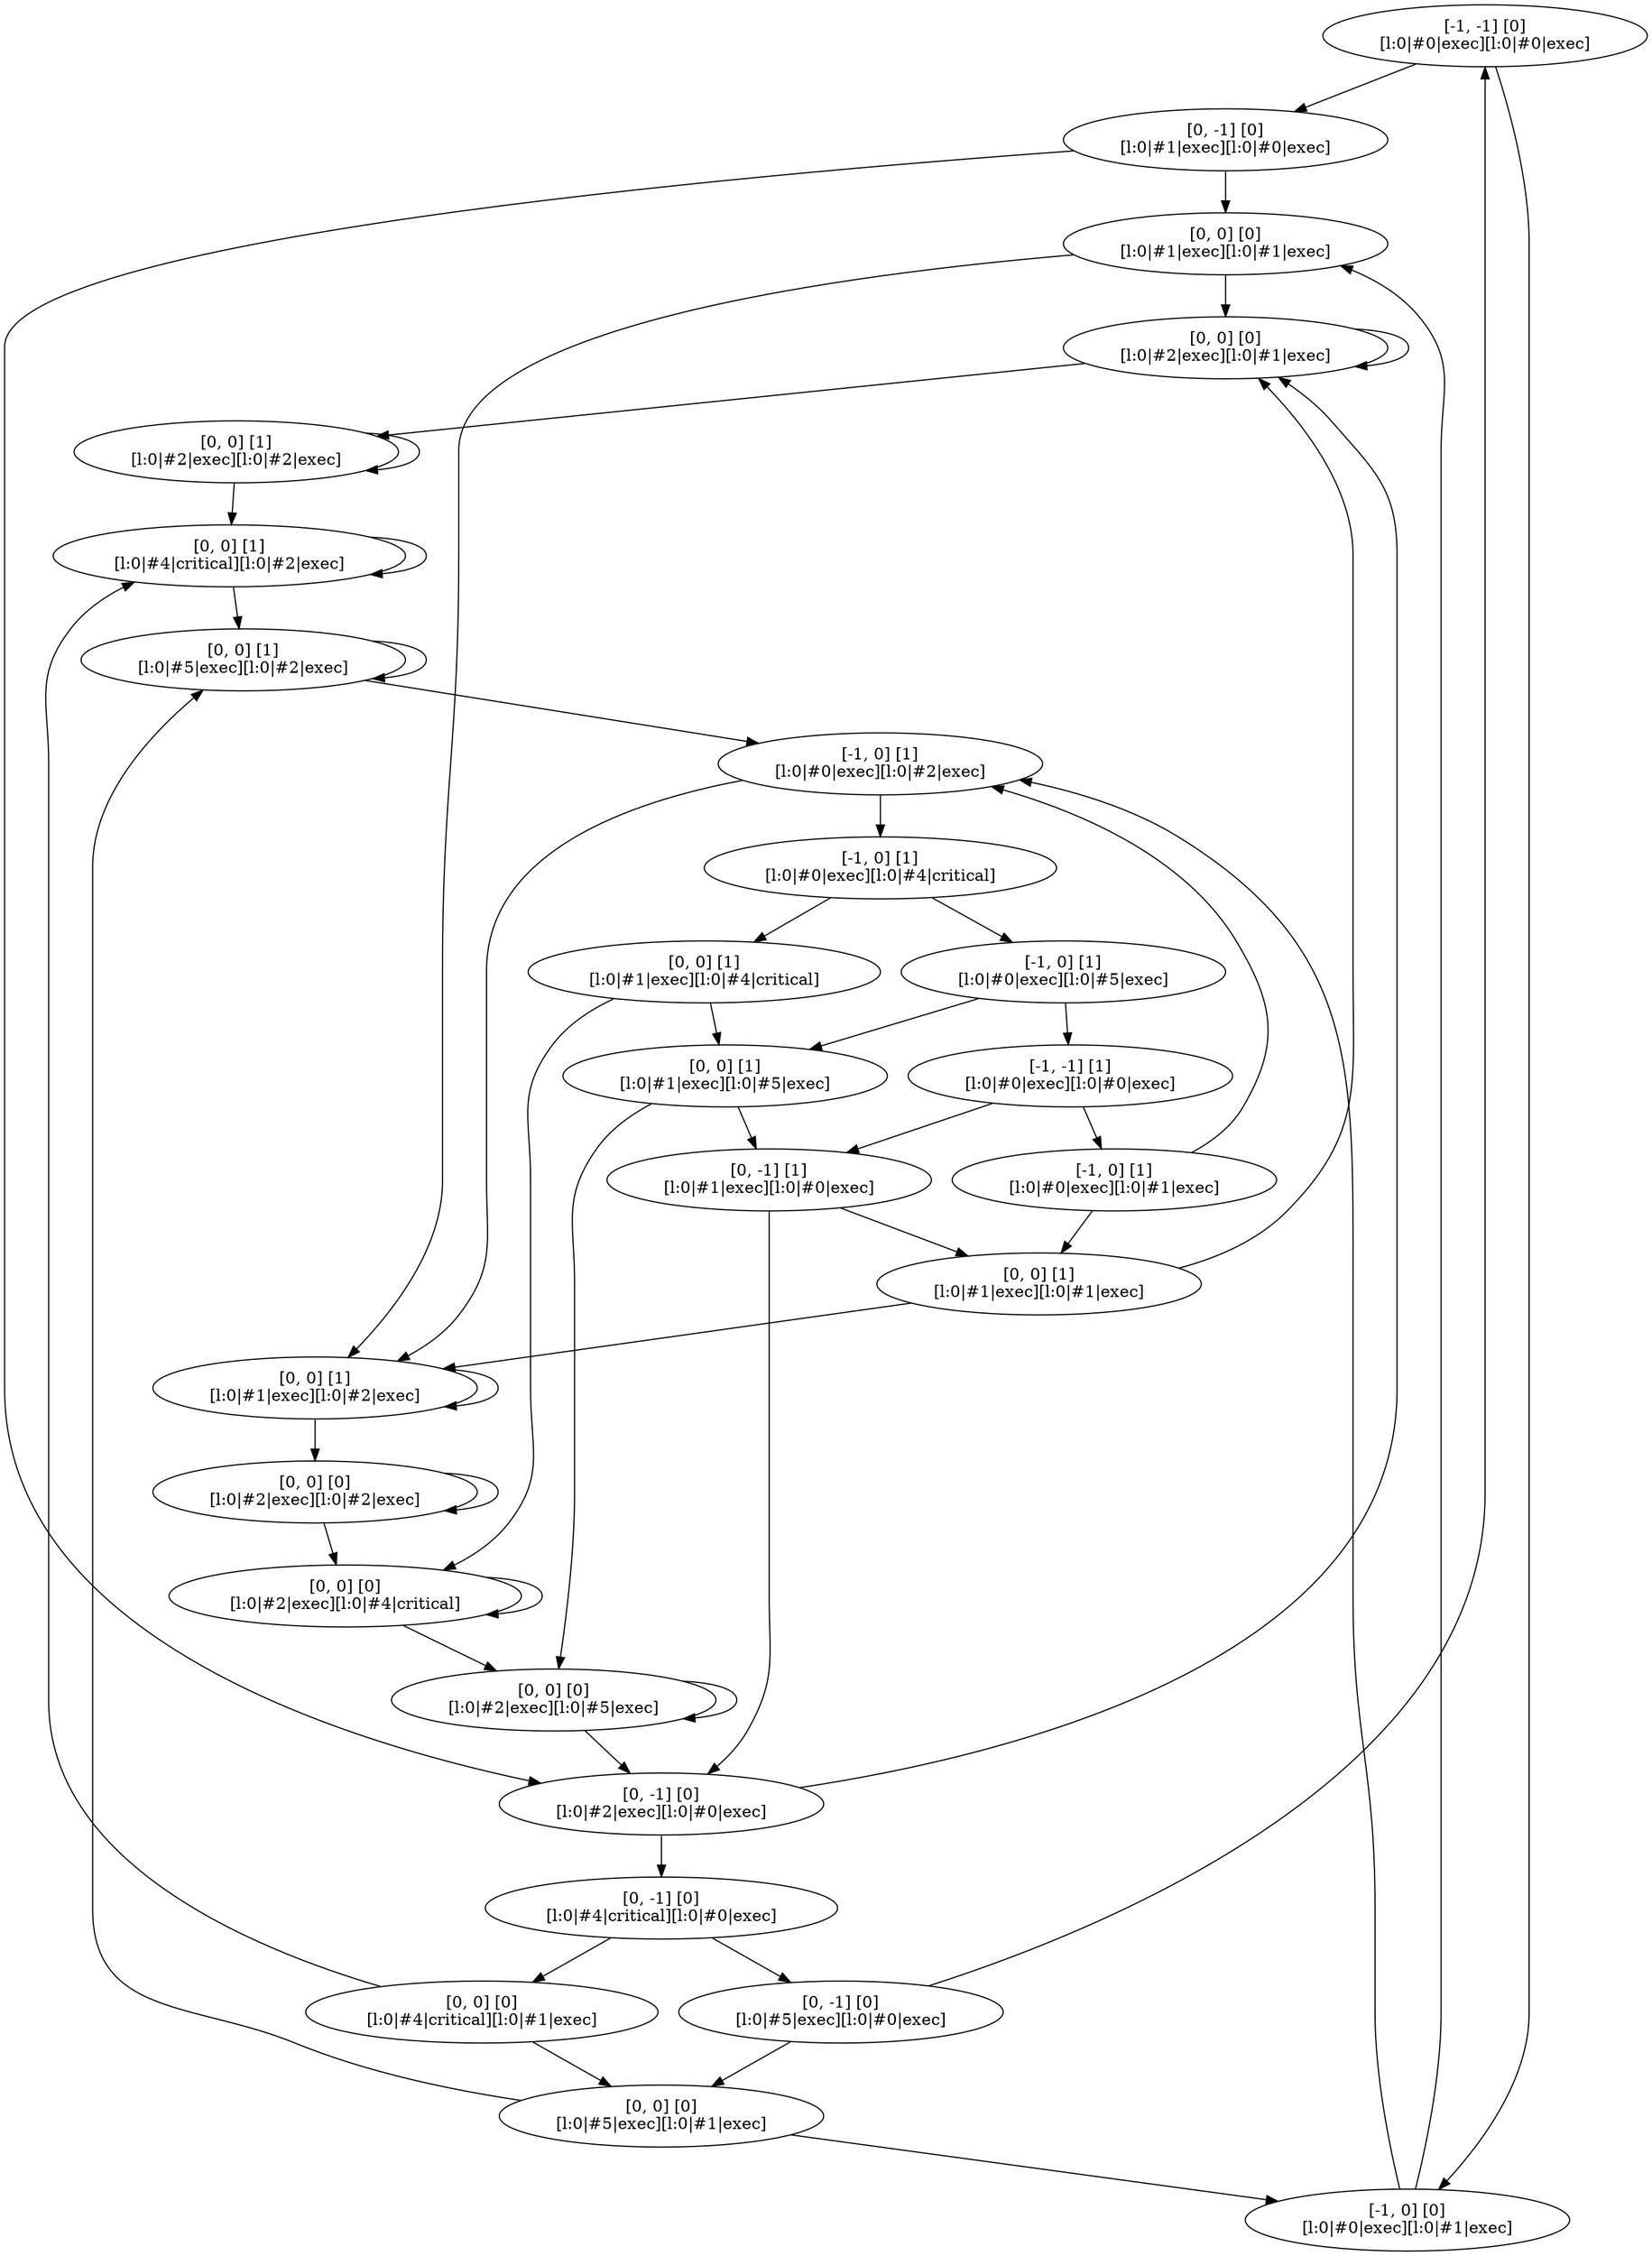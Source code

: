 digraph G {
0 [label="[-1, -1] [0]\n[l:0|#0|exec][l:0|#0|exec]"]
1 [label="[0, -1] [0]\n[l:0|#1|exec][l:0|#0|exec]"]
4 [label="[0, 0] [0]\n[l:0|#1|exec][l:0|#1|exec]"]
2 [label="[-1, 0] [0]\n[l:0|#0|exec][l:0|#1|exec]"]
3 [label="[0, -1] [0]\n[l:0|#2|exec][l:0|#0|exec]"]
6 [label="[-1, 0] [1]\n[l:0|#0|exec][l:0|#2|exec]"]
7 [label="[0, -1] [0]\n[l:0|#4|critical][l:0|#0|exec]"]
8 [label="[0, 0] [0]\n[l:0|#2|exec][l:0|#1|exec]"]
10 [label="[0, 0] [1]\n[l:0|#1|exec][l:0|#2|exec]"]
12 [label="[-1, 0] [1]\n[l:0|#0|exec][l:0|#4|critical]"]
13 [label="[0, -1] [0]\n[l:0|#5|exec][l:0|#0|exec]"]
14 [label="[0, 0] [0]\n[l:0|#4|critical][l:0|#1|exec]"]
16 [label="[0, 0] [1]\n[l:0|#2|exec][l:0|#2|exec]"]
17 [label="[0, 0] [0]\n[l:0|#2|exec][l:0|#2|exec]"]
19 [label="[0, 0] [1]\n[l:0|#1|exec][l:0|#4|critical]"]
20 [label="[-1, 0] [1]\n[l:0|#0|exec][l:0|#5|exec]"]
28 [label="[0, 0] [0]\n[l:0|#2|exec][l:0|#4|critical]"]
24 [label="[0, 0] [1]\n[l:0|#4|critical][l:0|#2|exec]"]
22 [label="[0, 0] [0]\n[l:0|#5|exec][l:0|#1|exec]"]
30 [label="[0, 0] [1]\n[l:0|#1|exec][l:0|#5|exec]"]
32 [label="[-1, -1] [1]\n[l:0|#0|exec][l:0|#0|exec]"]
34 [label="[0, 0] [1]\n[l:0|#5|exec][l:0|#2|exec]"]
38 [label="[0, 0] [0]\n[l:0|#2|exec][l:0|#5|exec]"]
40 [label="[0, -1] [1]\n[l:0|#1|exec][l:0|#0|exec]"]
42 [label="[-1, 0] [1]\n[l:0|#0|exec][l:0|#1|exec]"]
48 [label="[0, 0] [1]\n[l:0|#1|exec][l:0|#1|exec]"]
0 -> 1
0 -> 2
1 -> 3
1 -> 4
2 -> 4
2 -> 6
3 -> 7
3 -> 8
4 -> 8
4 -> 10
6 -> 10
6 -> 12
7 -> 13
7 -> 14
8 -> 8
8 -> 16
10 -> 17
10 -> 10
12 -> 19
12 -> 20
13 -> 0
13 -> 22
14 -> 22
14 -> 24
16 -> 24
16 -> 16
17 -> 17
17 -> 28
19 -> 28
19 -> 30
20 -> 30
20 -> 32
22 -> 2
22 -> 34
24 -> 34
24 -> 24
28 -> 28
28 -> 38
30 -> 38
30 -> 40
32 -> 40
32 -> 42
34 -> 6
34 -> 34
38 -> 38
38 -> 3
40 -> 3
40 -> 48
42 -> 48
42 -> 6
48 -> 8
48 -> 10

}